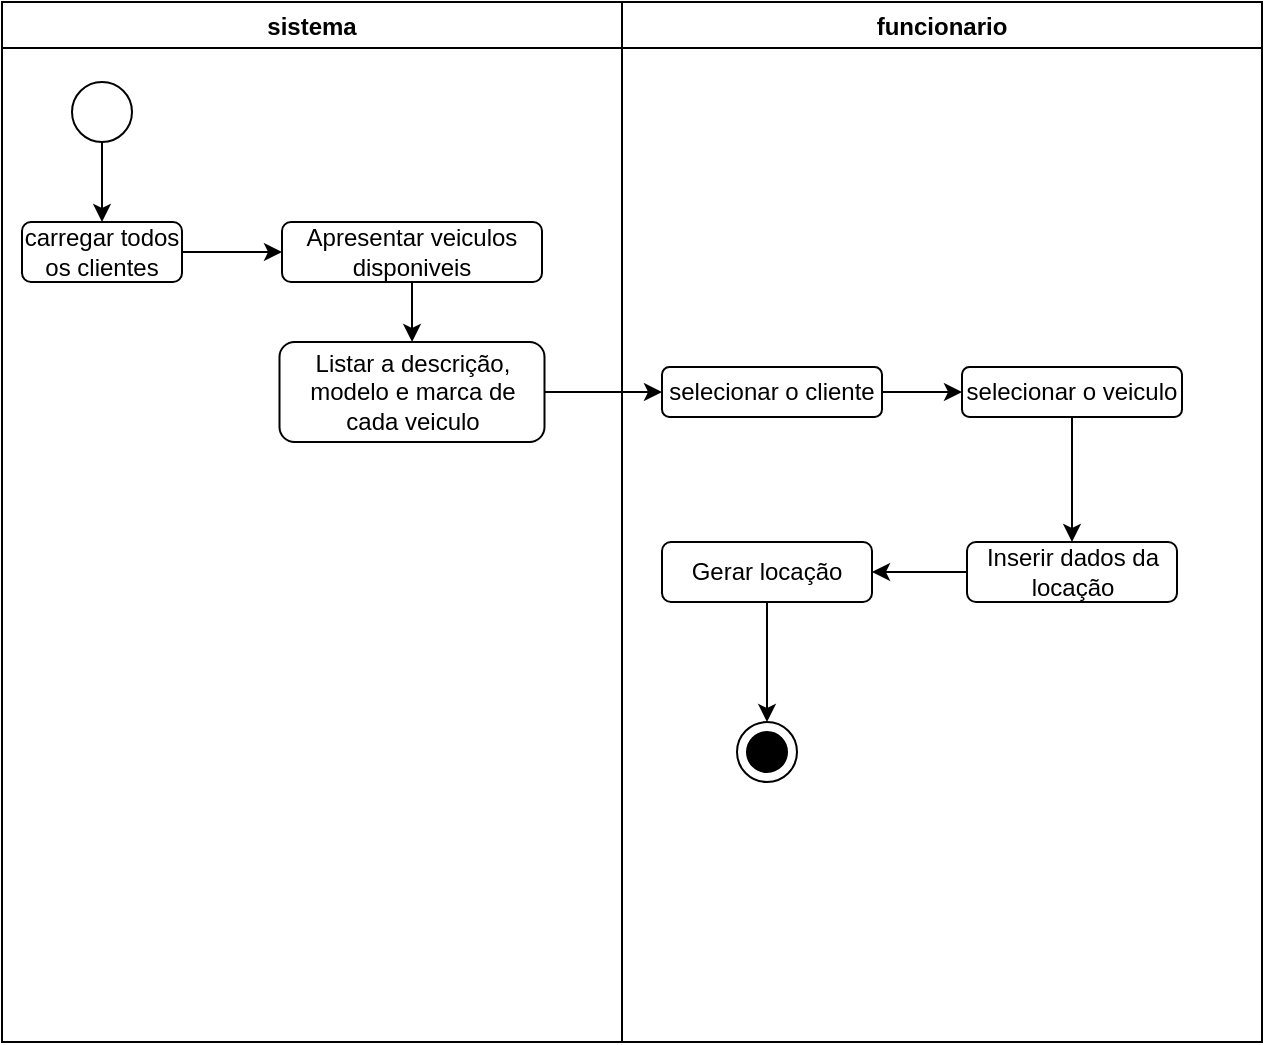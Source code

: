 <mxfile version="24.2.5" type="github">
  <diagram name="Página-1" id="WLfsxu0hI6bbsJSSACSM">
    <mxGraphModel dx="841" dy="452" grid="1" gridSize="10" guides="1" tooltips="1" connect="1" arrows="1" fold="1" page="1" pageScale="1" pageWidth="827" pageHeight="1169" math="0" shadow="0">
      <root>
        <mxCell id="0" />
        <mxCell id="1" parent="0" />
        <mxCell id="pJIeMaMoxb5aIgQhfbgk-2" value="sistema" style="swimlane;" vertex="1" parent="1">
          <mxGeometry width="310" height="520" as="geometry" />
        </mxCell>
        <mxCell id="pJIeMaMoxb5aIgQhfbgk-18" value="" style="edgeStyle=orthogonalEdgeStyle;rounded=0;orthogonalLoop=1;jettySize=auto;html=1;" edge="1" parent="pJIeMaMoxb5aIgQhfbgk-2" source="pJIeMaMoxb5aIgQhfbgk-4" target="pJIeMaMoxb5aIgQhfbgk-8">
          <mxGeometry relative="1" as="geometry" />
        </mxCell>
        <mxCell id="pJIeMaMoxb5aIgQhfbgk-4" value="" style="ellipse;whiteSpace=wrap;html=1;aspect=fixed;" vertex="1" parent="pJIeMaMoxb5aIgQhfbgk-2">
          <mxGeometry x="35" y="40" width="30" height="30" as="geometry" />
        </mxCell>
        <mxCell id="pJIeMaMoxb5aIgQhfbgk-11" style="edgeStyle=orthogonalEdgeStyle;rounded=0;orthogonalLoop=1;jettySize=auto;html=1;entryX=0;entryY=0.5;entryDx=0;entryDy=0;" edge="1" parent="pJIeMaMoxb5aIgQhfbgk-2" source="pJIeMaMoxb5aIgQhfbgk-8" target="pJIeMaMoxb5aIgQhfbgk-10">
          <mxGeometry relative="1" as="geometry" />
        </mxCell>
        <mxCell id="pJIeMaMoxb5aIgQhfbgk-8" value="carregar todos os clientes" style="rounded=1;whiteSpace=wrap;html=1;" vertex="1" parent="pJIeMaMoxb5aIgQhfbgk-2">
          <mxGeometry x="10" y="110" width="80" height="30" as="geometry" />
        </mxCell>
        <mxCell id="pJIeMaMoxb5aIgQhfbgk-13" value="" style="edgeStyle=orthogonalEdgeStyle;rounded=0;orthogonalLoop=1;jettySize=auto;html=1;" edge="1" parent="pJIeMaMoxb5aIgQhfbgk-2" source="pJIeMaMoxb5aIgQhfbgk-10" target="pJIeMaMoxb5aIgQhfbgk-12">
          <mxGeometry relative="1" as="geometry" />
        </mxCell>
        <mxCell id="pJIeMaMoxb5aIgQhfbgk-10" value="Apresentar veiculos disponiveis" style="rounded=1;whiteSpace=wrap;html=1;" vertex="1" parent="pJIeMaMoxb5aIgQhfbgk-2">
          <mxGeometry x="140" y="110" width="130" height="30" as="geometry" />
        </mxCell>
        <mxCell id="pJIeMaMoxb5aIgQhfbgk-12" value="Listar a descrição, modelo e marca de cada veiculo" style="whiteSpace=wrap;html=1;rounded=1;" vertex="1" parent="pJIeMaMoxb5aIgQhfbgk-2">
          <mxGeometry x="138.75" y="170" width="132.5" height="50" as="geometry" />
        </mxCell>
        <mxCell id="pJIeMaMoxb5aIgQhfbgk-3" value="funcionario" style="swimlane;" vertex="1" parent="1">
          <mxGeometry x="310" width="320" height="520" as="geometry" />
        </mxCell>
        <mxCell id="pJIeMaMoxb5aIgQhfbgk-17" value="" style="edgeStyle=orthogonalEdgeStyle;rounded=0;orthogonalLoop=1;jettySize=auto;html=1;" edge="1" parent="pJIeMaMoxb5aIgQhfbgk-3" source="pJIeMaMoxb5aIgQhfbgk-14" target="pJIeMaMoxb5aIgQhfbgk-16">
          <mxGeometry relative="1" as="geometry" />
        </mxCell>
        <mxCell id="pJIeMaMoxb5aIgQhfbgk-14" value="selecionar o cliente" style="whiteSpace=wrap;html=1;rounded=1;" vertex="1" parent="pJIeMaMoxb5aIgQhfbgk-3">
          <mxGeometry x="20" y="182.5" width="110" height="25" as="geometry" />
        </mxCell>
        <mxCell id="pJIeMaMoxb5aIgQhfbgk-21" value="" style="edgeStyle=orthogonalEdgeStyle;rounded=0;orthogonalLoop=1;jettySize=auto;html=1;" edge="1" parent="pJIeMaMoxb5aIgQhfbgk-3" source="pJIeMaMoxb5aIgQhfbgk-16" target="pJIeMaMoxb5aIgQhfbgk-20">
          <mxGeometry relative="1" as="geometry" />
        </mxCell>
        <mxCell id="pJIeMaMoxb5aIgQhfbgk-16" value="selecionar o veiculo" style="whiteSpace=wrap;html=1;rounded=1;" vertex="1" parent="pJIeMaMoxb5aIgQhfbgk-3">
          <mxGeometry x="170" y="182.5" width="110" height="25" as="geometry" />
        </mxCell>
        <mxCell id="pJIeMaMoxb5aIgQhfbgk-29" value="" style="edgeStyle=orthogonalEdgeStyle;rounded=0;orthogonalLoop=1;jettySize=auto;html=1;" edge="1" parent="pJIeMaMoxb5aIgQhfbgk-3" source="pJIeMaMoxb5aIgQhfbgk-20" target="pJIeMaMoxb5aIgQhfbgk-28">
          <mxGeometry relative="1" as="geometry" />
        </mxCell>
        <mxCell id="pJIeMaMoxb5aIgQhfbgk-20" value="Inserir dados da locação" style="whiteSpace=wrap;html=1;rounded=1;" vertex="1" parent="pJIeMaMoxb5aIgQhfbgk-3">
          <mxGeometry x="172.5" y="270" width="105" height="30" as="geometry" />
        </mxCell>
        <mxCell id="pJIeMaMoxb5aIgQhfbgk-30" style="edgeStyle=orthogonalEdgeStyle;rounded=0;orthogonalLoop=1;jettySize=auto;html=1;entryX=0.5;entryY=0;entryDx=0;entryDy=0;" edge="1" parent="pJIeMaMoxb5aIgQhfbgk-3" source="pJIeMaMoxb5aIgQhfbgk-28" target="pJIeMaMoxb5aIgQhfbgk-6">
          <mxGeometry relative="1" as="geometry" />
        </mxCell>
        <mxCell id="pJIeMaMoxb5aIgQhfbgk-28" value="Gerar locação" style="whiteSpace=wrap;html=1;rounded=1;" vertex="1" parent="pJIeMaMoxb5aIgQhfbgk-3">
          <mxGeometry x="20" y="270" width="105" height="30" as="geometry" />
        </mxCell>
        <mxCell id="pJIeMaMoxb5aIgQhfbgk-6" value="" style="ellipse;whiteSpace=wrap;html=1;aspect=fixed;" vertex="1" parent="pJIeMaMoxb5aIgQhfbgk-3">
          <mxGeometry x="57.5" y="360" width="30" height="30" as="geometry" />
        </mxCell>
        <mxCell id="pJIeMaMoxb5aIgQhfbgk-7" value="" style="ellipse;whiteSpace=wrap;html=1;aspect=fixed;fillColor=#000000;" vertex="1" parent="pJIeMaMoxb5aIgQhfbgk-3">
          <mxGeometry x="62.5" y="365" width="20" height="20" as="geometry" />
        </mxCell>
        <mxCell id="pJIeMaMoxb5aIgQhfbgk-15" value="" style="edgeStyle=orthogonalEdgeStyle;rounded=0;orthogonalLoop=1;jettySize=auto;html=1;" edge="1" parent="1" source="pJIeMaMoxb5aIgQhfbgk-12" target="pJIeMaMoxb5aIgQhfbgk-14">
          <mxGeometry relative="1" as="geometry" />
        </mxCell>
      </root>
    </mxGraphModel>
  </diagram>
</mxfile>
